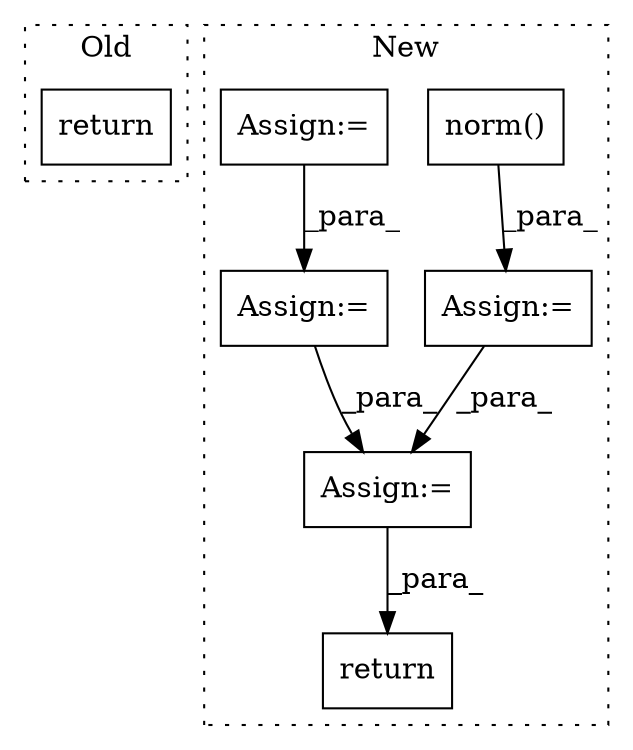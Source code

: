 digraph G {
subgraph cluster0 {
1 [label="return" a="93" s="1084" l="7" shape="box"];
label = "Old";
style="dotted";
}
subgraph cluster1 {
2 [label="norm()" a="75" s="1651,1664" l="10,1" shape="box"];
3 [label="return" a="93" s="1704" l="7" shape="box"];
4 [label="Assign:=" a="68" s="1648" l="3" shape="box"];
5 [label="Assign:=" a="68" s="1534" l="3" shape="box"];
6 [label="Assign:=" a="68" s="1678" l="3" shape="box"];
7 [label="Assign:=" a="68" s="1573" l="3" shape="box"];
label = "New";
style="dotted";
}
2 -> 4 [label="_para_"];
4 -> 6 [label="_para_"];
5 -> 7 [label="_para_"];
6 -> 3 [label="_para_"];
7 -> 6 [label="_para_"];
}